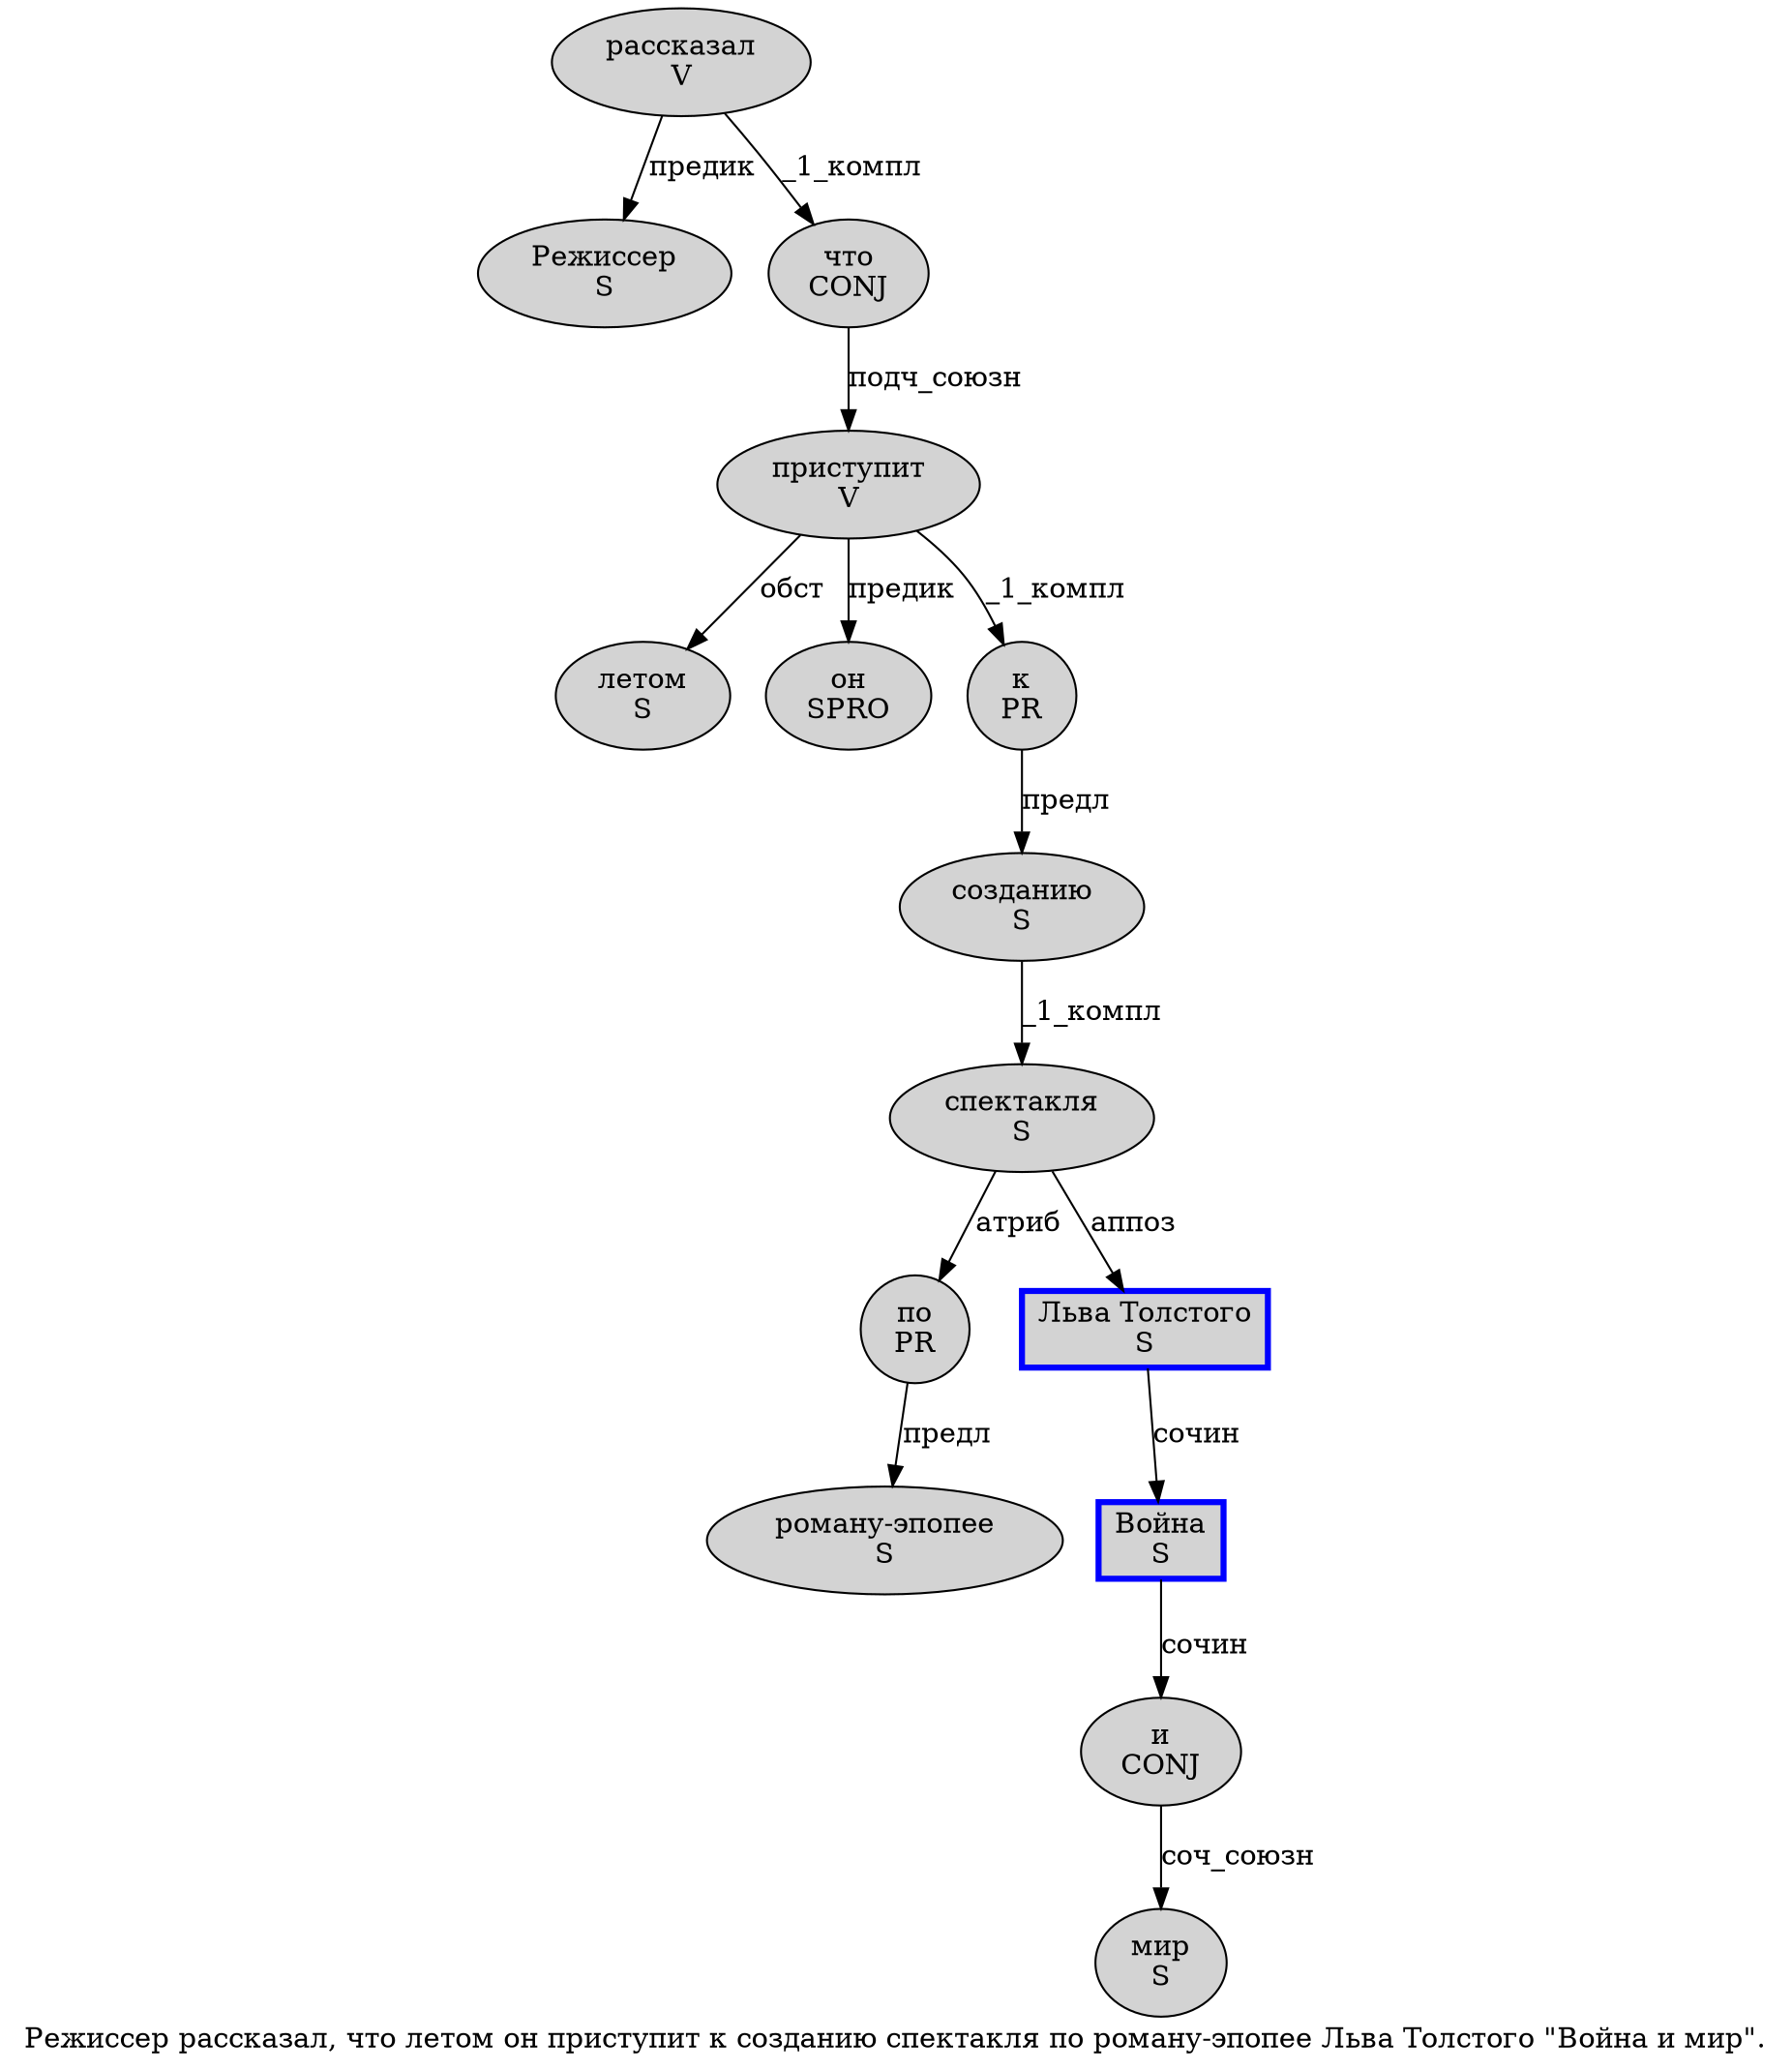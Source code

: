 digraph SENTENCE_242 {
	graph [label="Режиссер рассказал, что летом он приступит к созданию спектакля по роману-эпопее Льва Толстого \"Война и мир\"."]
	node [style=filled]
		0 [label="Режиссер
S" color="" fillcolor=lightgray penwidth=1 shape=ellipse]
		1 [label="рассказал
V" color="" fillcolor=lightgray penwidth=1 shape=ellipse]
		3 [label="что
CONJ" color="" fillcolor=lightgray penwidth=1 shape=ellipse]
		4 [label="летом
S" color="" fillcolor=lightgray penwidth=1 shape=ellipse]
		5 [label="он
SPRO" color="" fillcolor=lightgray penwidth=1 shape=ellipse]
		6 [label="приступит
V" color="" fillcolor=lightgray penwidth=1 shape=ellipse]
		7 [label="к
PR" color="" fillcolor=lightgray penwidth=1 shape=ellipse]
		8 [label="созданию
S" color="" fillcolor=lightgray penwidth=1 shape=ellipse]
		9 [label="спектакля
S" color="" fillcolor=lightgray penwidth=1 shape=ellipse]
		10 [label="по
PR" color="" fillcolor=lightgray penwidth=1 shape=ellipse]
		11 [label="роману-эпопее
S" color="" fillcolor=lightgray penwidth=1 shape=ellipse]
		12 [label="Льва Толстого
S" color=blue fillcolor=lightgray penwidth=3 shape=box]
		14 [label="Война
S" color=blue fillcolor=lightgray penwidth=3 shape=box]
		15 [label="и
CONJ" color="" fillcolor=lightgray penwidth=1 shape=ellipse]
		16 [label="мир
S" color="" fillcolor=lightgray penwidth=1 shape=ellipse]
			3 -> 6 [label="подч_союзн"]
			9 -> 10 [label="атриб"]
			9 -> 12 [label="аппоз"]
			1 -> 0 [label="предик"]
			1 -> 3 [label="_1_компл"]
			10 -> 11 [label="предл"]
			15 -> 16 [label="соч_союзн"]
			6 -> 4 [label="обст"]
			6 -> 5 [label="предик"]
			6 -> 7 [label="_1_компл"]
			14 -> 15 [label="сочин"]
			8 -> 9 [label="_1_компл"]
			7 -> 8 [label="предл"]
			12 -> 14 [label="сочин"]
}